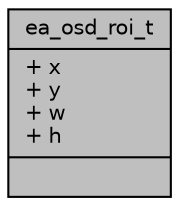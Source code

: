 digraph "ea_osd_roi_t"
{
 // INTERACTIVE_SVG=YES
 // LATEX_PDF_SIZE
  bgcolor="transparent";
  edge [fontname="Helvetica",fontsize="10",labelfontname="Helvetica",labelfontsize="10"];
  node [fontname="Helvetica",fontsize="10",shape=record];
  Node1 [label="{ea_osd_roi_t\n|+ x\l+ y\l+ w\l+ h\l|}",height=0.2,width=0.4,color="black", fillcolor="grey75", style="filled", fontcolor="black",tooltip=" "];
}
